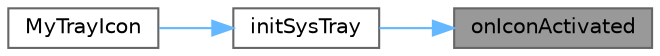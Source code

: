 digraph "onIconActivated"
{
 // LATEX_PDF_SIZE
  bgcolor="transparent";
  edge [fontname=Helvetica,fontsize=10,labelfontname=Helvetica,labelfontsize=10];
  node [fontname=Helvetica,fontsize=10,shape=box,height=0.2,width=0.4];
  rankdir="RL";
  Node1 [id="Node000001",label="onIconActivated",height=0.2,width=0.4,color="gray40", fillcolor="grey60", style="filled", fontcolor="black",tooltip="处理托盘图标激活事件"];
  Node1 -> Node2 [id="edge1_Node000001_Node000002",dir="back",color="steelblue1",style="solid",tooltip=" "];
  Node2 [id="Node000002",label="initSysTray",height=0.2,width=0.4,color="grey40", fillcolor="white", style="filled",URL="$class_my_tray_icon.html#aacd54dac72f26338b0a05b8a69d2e24d",tooltip="初始化系统托盘图标"];
  Node2 -> Node3 [id="edge2_Node000002_Node000003",dir="back",color="steelblue1",style="solid",tooltip=" "];
  Node3 [id="Node000003",label="MyTrayIcon",height=0.2,width=0.4,color="grey40", fillcolor="white", style="filled",URL="$class_my_tray_icon.html#ac6f87c55cfd184f2b9ab8905b6fbd710",tooltip="构造函数，初始化系统托盘图标"];
}
